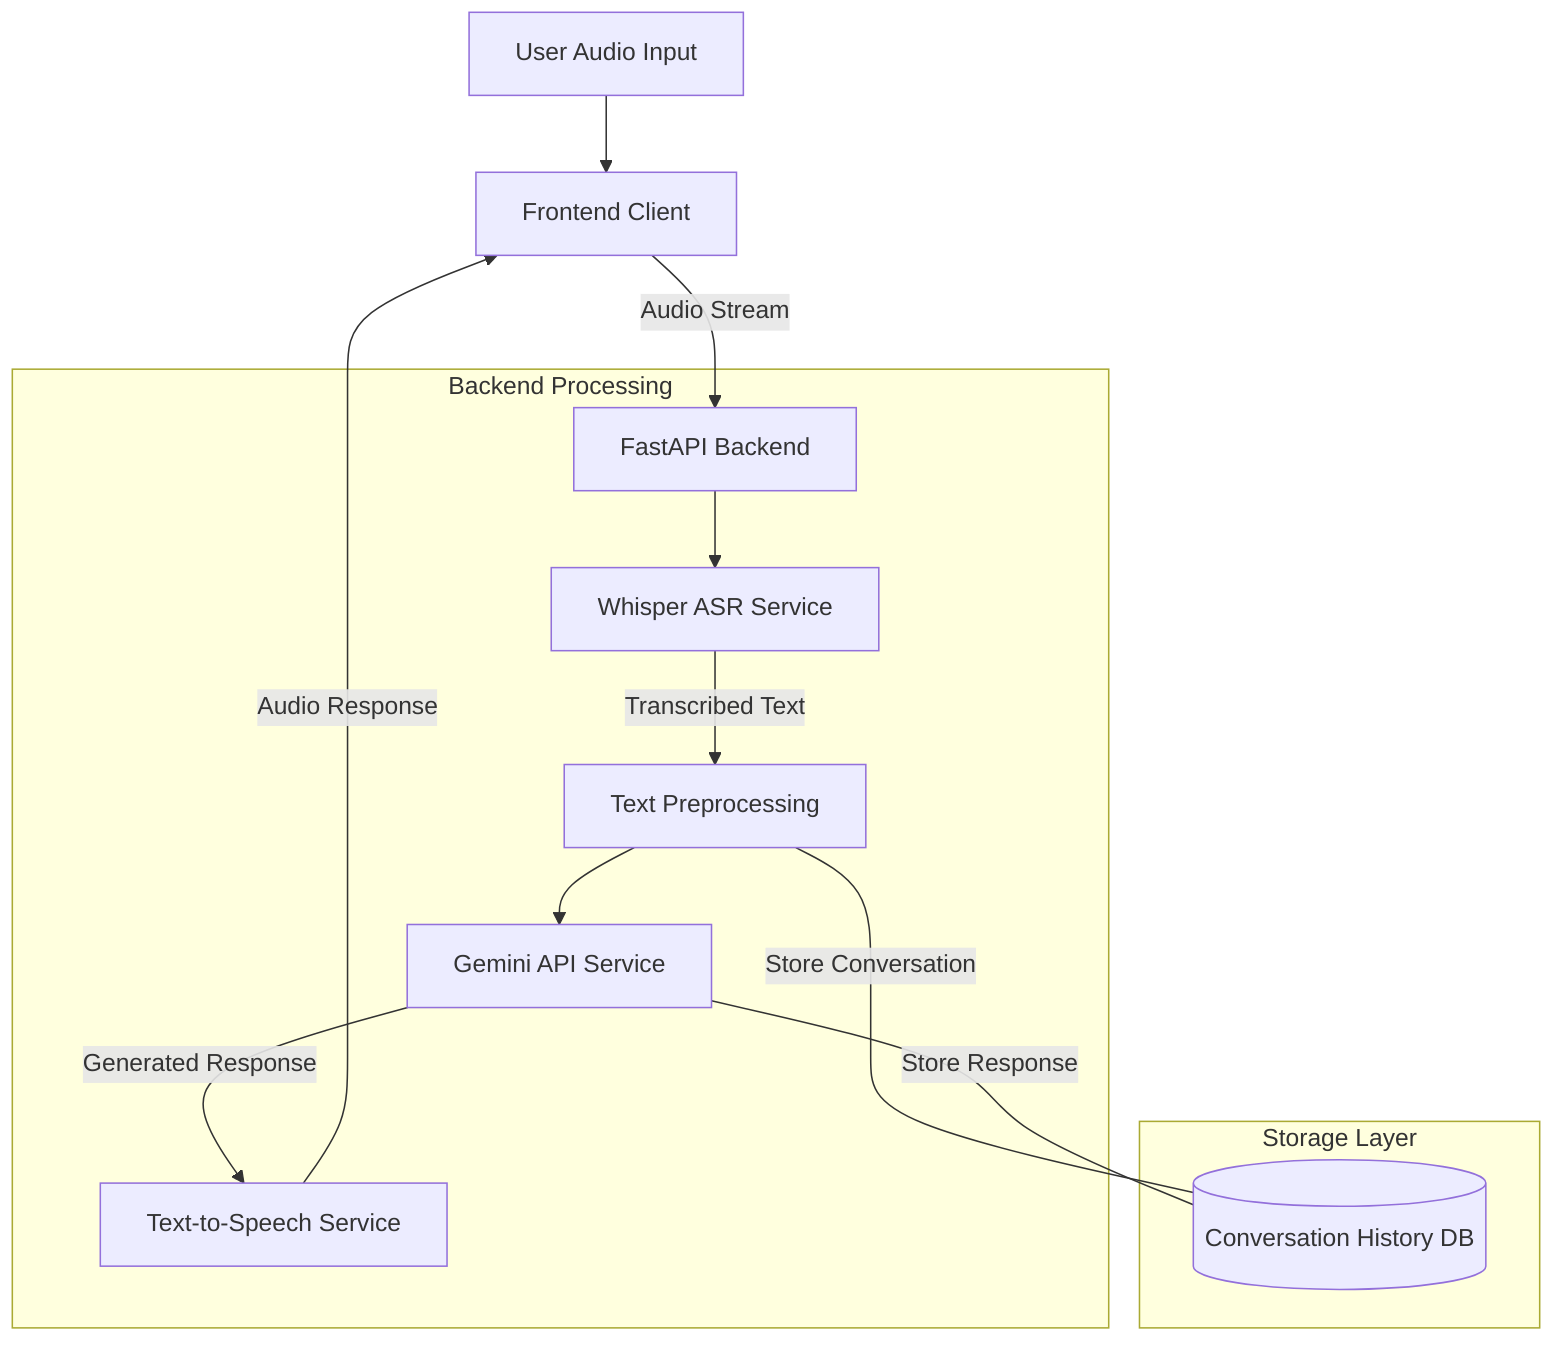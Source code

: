 flowchart TD
    A[User Audio Input] --> B[Frontend Client]
    B -->|Audio Stream| C[FastAPI Backend]
    
    subgraph Backend Processing
        C --> D[Whisper ASR Service]
        D -->|Transcribed Text| E[Text Preprocessing]
        E --> F[Gemini API Service]
        F -->|Generated Response| G[Text-to-Speech Service]
    end
    
    G -->|Audio Response| B
    
    subgraph Storage Layer
        H[(Conversation History DB)]
        E ---|Store Conversation| H
        F ---|Store Response| H
    end